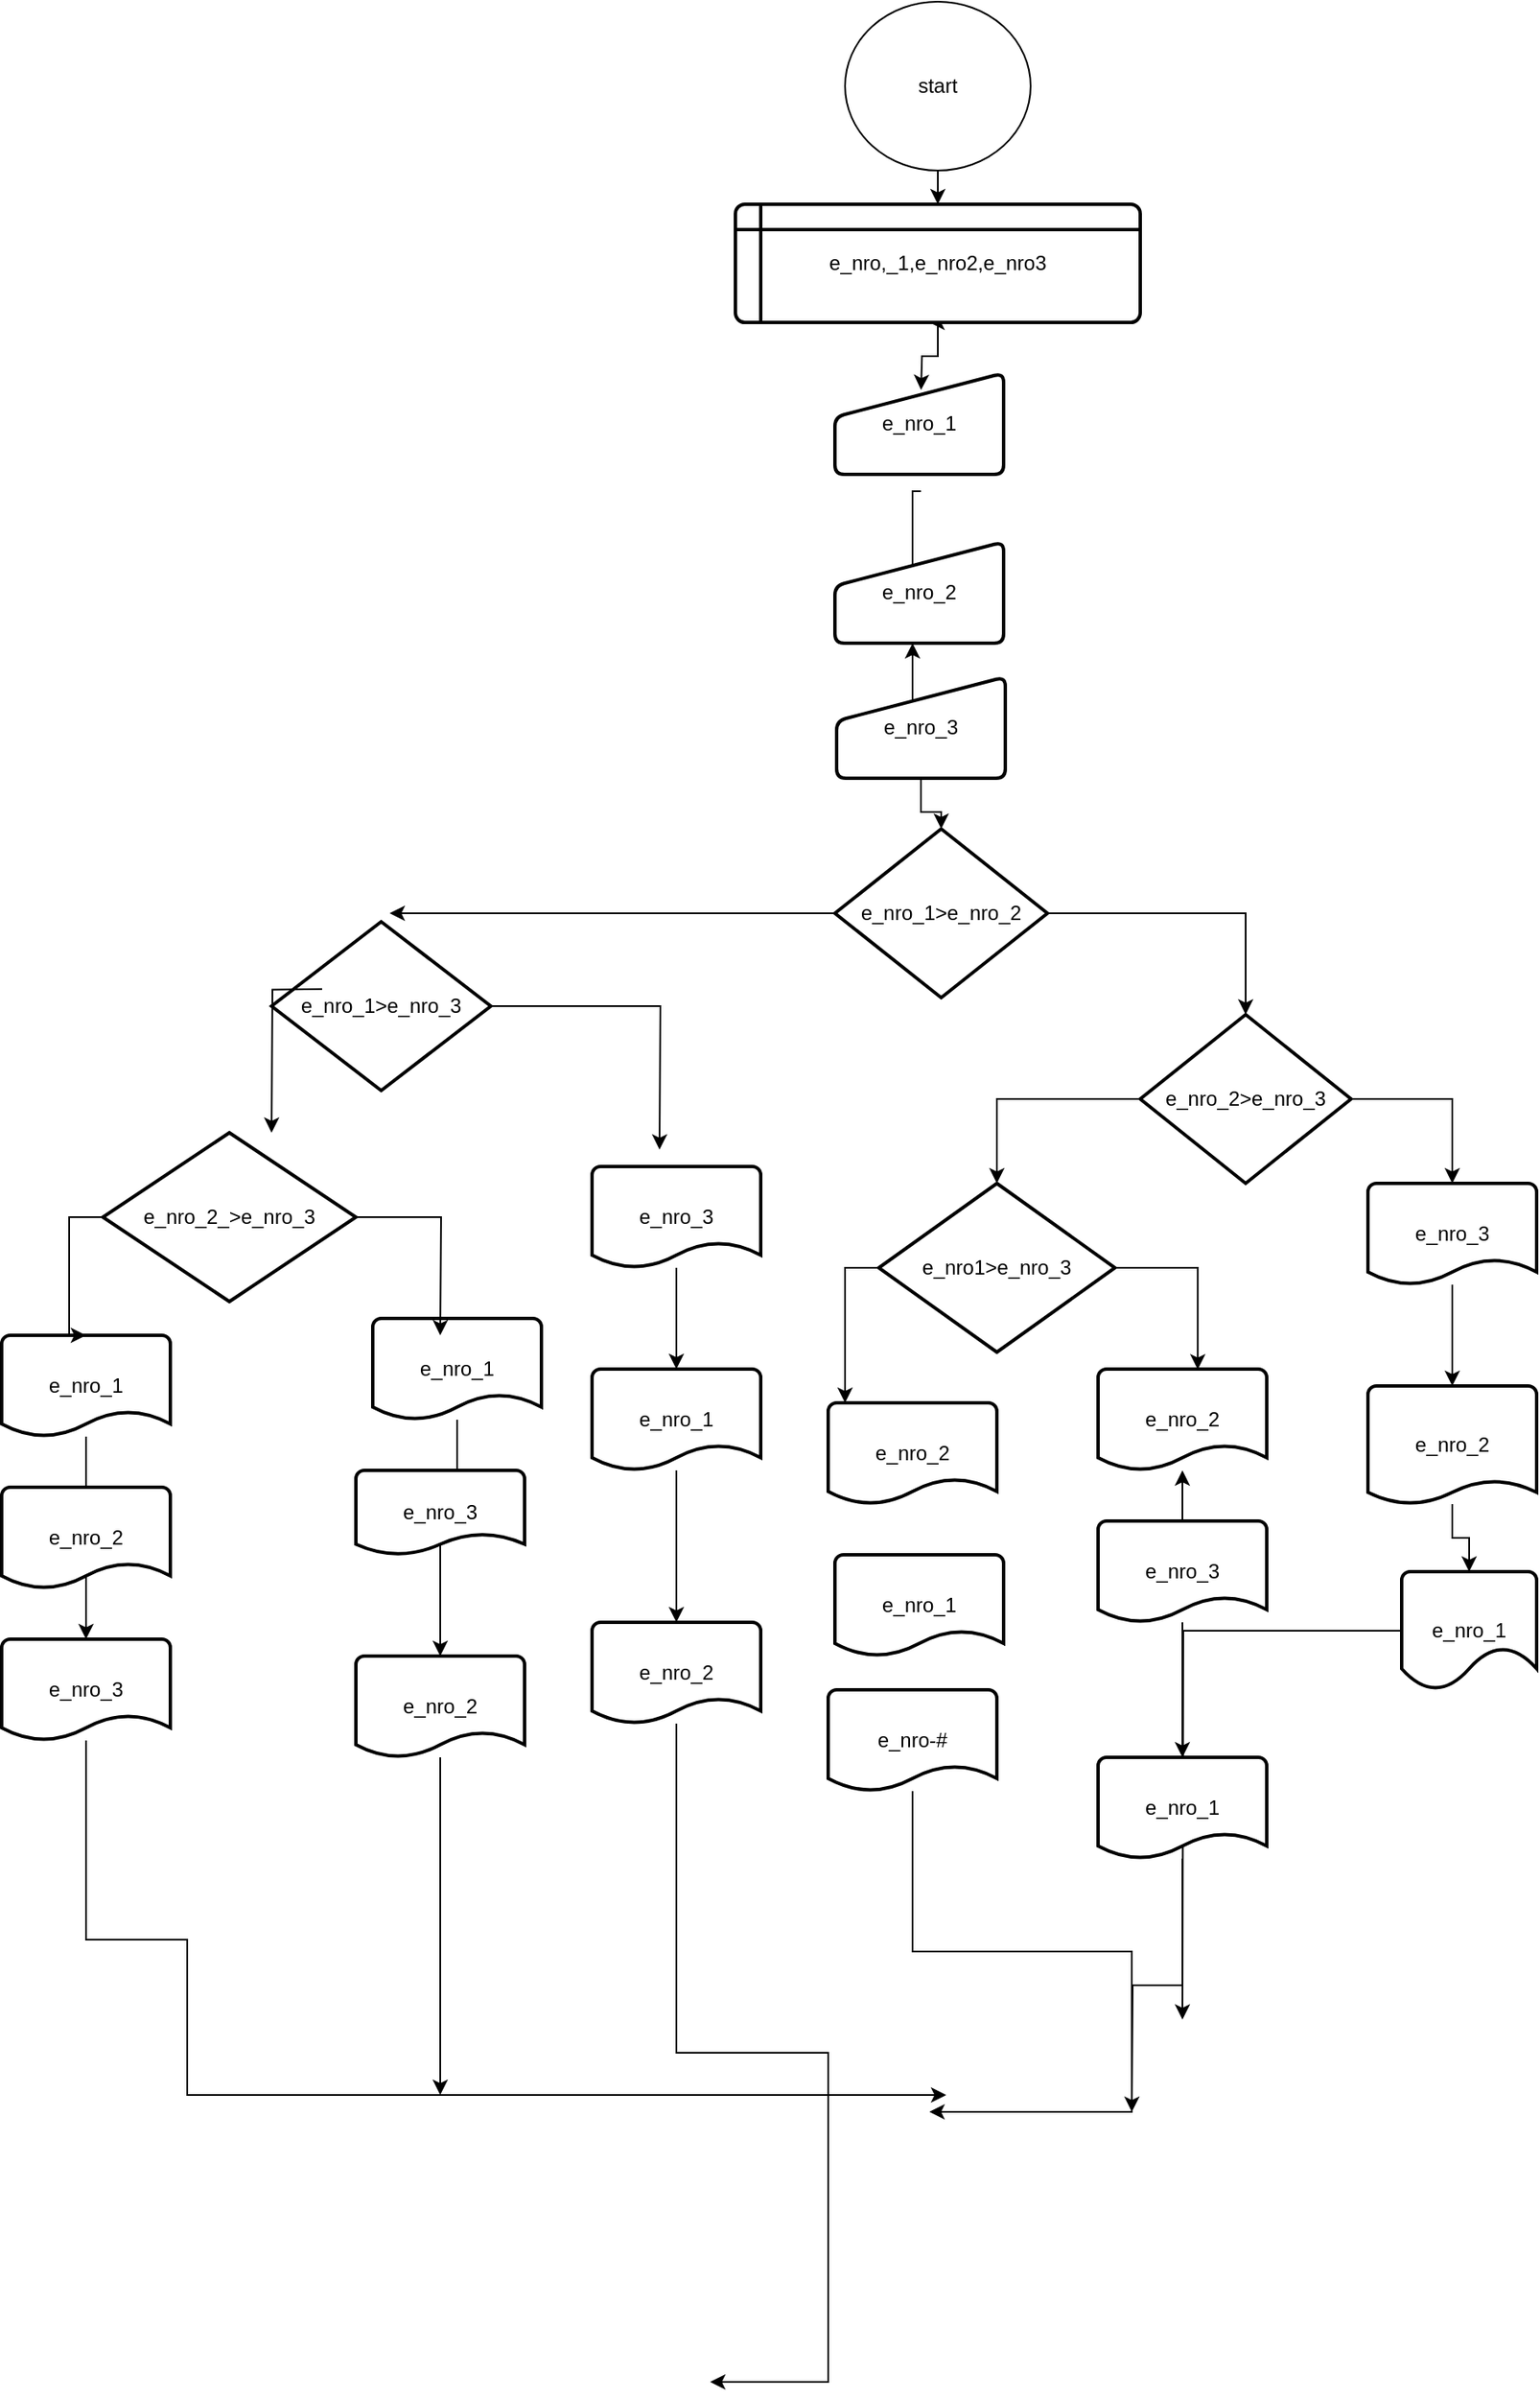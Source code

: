 <mxfile version="14.5.3" type="github" pages="3">
  <diagram id="Go2muyTJUHyg5y_buQUr" name="Page-1">
    <mxGraphModel dx="2267" dy="1769" grid="1" gridSize="10" guides="1" tooltips="1" connect="1" arrows="1" fold="1" page="1" pageScale="1" pageWidth="827" pageHeight="1169" math="0" shadow="0">
      <root>
        <mxCell id="0" />
        <mxCell id="1" parent="0" />
        <mxCell id="XVF2itZyiFvzU18sELvf-66" value="e_nro_1&amp;gt;e_nro_3" style="strokeWidth=2;html=1;shape=mxgraph.flowchart.decision;whiteSpace=wrap;" parent="1" vertex="1">
          <mxGeometry x="30" y="535" width="130" height="100" as="geometry" />
        </mxCell>
        <mxCell id="XVF2itZyiFvzU18sELvf-18" style="edgeStyle=orthogonalEdgeStyle;rounded=0;orthogonalLoop=1;jettySize=auto;html=1;exitX=0.5;exitY=1;exitDx=0;exitDy=0;" parent="1" source="XVF2itZyiFvzU18sELvf-15" edge="1">
          <mxGeometry relative="1" as="geometry">
            <mxPoint x="420" y="180" as="targetPoint" />
          </mxGeometry>
        </mxCell>
        <mxCell id="XVF2itZyiFvzU18sELvf-1" value="start" style="ellipse;whiteSpace=wrap;html=1;" parent="1" vertex="1">
          <mxGeometry x="370" y="-10" width="110" height="100" as="geometry" />
        </mxCell>
        <mxCell id="XVF2itZyiFvzU18sELvf-13" style="edgeStyle=orthogonalEdgeStyle;rounded=0;orthogonalLoop=1;jettySize=auto;html=1;exitX=0.5;exitY=1;exitDx=0;exitDy=0;" parent="1" target="XVF2itZyiFvzU18sELvf-11" edge="1">
          <mxGeometry relative="1" as="geometry">
            <mxPoint x="415" y="280" as="sourcePoint" />
            <Array as="points">
              <mxPoint x="410" y="420" />
              <mxPoint x="410" y="420" />
            </Array>
          </mxGeometry>
        </mxCell>
        <mxCell id="XVF2itZyiFvzU18sELvf-16" style="edgeStyle=orthogonalEdgeStyle;rounded=0;orthogonalLoop=1;jettySize=auto;html=1;exitX=0.5;exitY=1;exitDx=0;exitDy=0;" parent="1" source="XVF2itZyiFvzU18sELvf-9" target="XVF2itZyiFvzU18sELvf-12" edge="1">
          <mxGeometry relative="1" as="geometry" />
        </mxCell>
        <mxCell id="XVF2itZyiFvzU18sELvf-9" value="e_nro_3" style="html=1;strokeWidth=2;shape=manualInput;whiteSpace=wrap;rounded=1;size=26;arcSize=11;" parent="1" vertex="1">
          <mxGeometry x="365" y="390" width="100" height="60" as="geometry" />
        </mxCell>
        <mxCell id="XVF2itZyiFvzU18sELvf-11" value="e_nro_2" style="html=1;strokeWidth=2;shape=manualInput;whiteSpace=wrap;rounded=1;size=26;arcSize=11;" parent="1" vertex="1">
          <mxGeometry x="364" y="310" width="100" height="60" as="geometry" />
        </mxCell>
        <mxCell id="XVF2itZyiFvzU18sELvf-65" style="edgeStyle=orthogonalEdgeStyle;rounded=0;orthogonalLoop=1;jettySize=auto;html=1;entryX=0.5;entryY=0;entryDx=0;entryDy=0;entryPerimeter=0;" parent="1" source="XVF2itZyiFvzU18sELvf-12" target="XVF2itZyiFvzU18sELvf-50" edge="1">
          <mxGeometry relative="1" as="geometry" />
        </mxCell>
        <mxCell id="XVF2itZyiFvzU18sELvf-71" style="edgeStyle=orthogonalEdgeStyle;rounded=0;orthogonalLoop=1;jettySize=auto;html=1;" parent="1" source="XVF2itZyiFvzU18sELvf-12" edge="1">
          <mxGeometry relative="1" as="geometry">
            <mxPoint x="100" y="530" as="targetPoint" />
          </mxGeometry>
        </mxCell>
        <mxCell id="XVF2itZyiFvzU18sELvf-12" value="e_nro_1&amp;gt;e_nro_2" style="strokeWidth=2;html=1;shape=mxgraph.flowchart.decision;whiteSpace=wrap;" parent="1" vertex="1">
          <mxGeometry x="364" y="480" width="126" height="100" as="geometry" />
        </mxCell>
        <mxCell id="XVF2itZyiFvzU18sELvf-23" style="edgeStyle=orthogonalEdgeStyle;rounded=0;orthogonalLoop=1;jettySize=auto;html=1;" parent="1" edge="1">
          <mxGeometry relative="1" as="geometry">
            <mxPoint x="30" y="660" as="targetPoint" />
            <mxPoint x="60" y="574.824" as="sourcePoint" />
          </mxGeometry>
        </mxCell>
        <mxCell id="XVF2itZyiFvzU18sELvf-72" value="" style="edgeStyle=orthogonalEdgeStyle;rounded=0;orthogonalLoop=1;jettySize=auto;html=1;" parent="1" source="XVF2itZyiFvzU18sELvf-25" target="XVF2itZyiFvzU18sELvf-28" edge="1">
          <mxGeometry relative="1" as="geometry" />
        </mxCell>
        <mxCell id="XVF2itZyiFvzU18sELvf-25" value="e_nro_1" style="strokeWidth=2;html=1;shape=mxgraph.flowchart.document2;whiteSpace=wrap;size=0.25;" parent="1" vertex="1">
          <mxGeometry x="-130" y="780" width="100" height="60" as="geometry" />
        </mxCell>
        <mxCell id="XVF2itZyiFvzU18sELvf-58" value="" style="edgeStyle=orthogonalEdgeStyle;rounded=0;orthogonalLoop=1;jettySize=auto;html=1;" parent="1" source="XVF2itZyiFvzU18sELvf-26" target="XVF2itZyiFvzU18sELvf-33" edge="1">
          <mxGeometry relative="1" as="geometry" />
        </mxCell>
        <mxCell id="XVF2itZyiFvzU18sELvf-26" value="e_nro_3" style="strokeWidth=2;html=1;shape=mxgraph.flowchart.document2;whiteSpace=wrap;size=0.25;" parent="1" vertex="1">
          <mxGeometry x="680" y="690" width="100" height="60" as="geometry" />
        </mxCell>
        <mxCell id="XVF2itZyiFvzU18sELvf-27" value="e_nro_2" style="strokeWidth=2;html=1;shape=mxgraph.flowchart.document2;whiteSpace=wrap;size=0.25;" parent="1" vertex="1">
          <mxGeometry x="-130" y="870" width="100" height="60" as="geometry" />
        </mxCell>
        <mxCell id="XVF2itZyiFvzU18sELvf-77" style="edgeStyle=orthogonalEdgeStyle;rounded=0;orthogonalLoop=1;jettySize=auto;html=1;" parent="1" source="XVF2itZyiFvzU18sELvf-28" edge="1">
          <mxGeometry relative="1" as="geometry">
            <mxPoint x="430" y="1230" as="targetPoint" />
            <Array as="points">
              <mxPoint x="-80" y="1138" />
              <mxPoint x="-20" y="1138" />
            </Array>
          </mxGeometry>
        </mxCell>
        <mxCell id="XVF2itZyiFvzU18sELvf-28" value="e_nro_3" style="strokeWidth=2;html=1;shape=mxgraph.flowchart.document2;whiteSpace=wrap;size=0.25;" parent="1" vertex="1">
          <mxGeometry x="-130" y="960" width="100" height="60" as="geometry" />
        </mxCell>
        <mxCell id="XVF2itZyiFvzU18sELvf-68" style="edgeStyle=orthogonalEdgeStyle;rounded=0;orthogonalLoop=1;jettySize=auto;html=1;entryX=0.5;entryY=0;entryDx=0;entryDy=0;entryPerimeter=0;" parent="1" source="XVF2itZyiFvzU18sELvf-30" target="XVF2itZyiFvzU18sELvf-43" edge="1">
          <mxGeometry relative="1" as="geometry" />
        </mxCell>
        <mxCell id="XVF2itZyiFvzU18sELvf-30" value="e_nro_3" style="strokeWidth=2;html=1;shape=mxgraph.flowchart.document2;whiteSpace=wrap;size=0.25;" parent="1" vertex="1">
          <mxGeometry x="220" y="680" width="100" height="60" as="geometry" />
        </mxCell>
        <mxCell id="XVF2itZyiFvzU18sELvf-61" value="" style="edgeStyle=orthogonalEdgeStyle;rounded=0;orthogonalLoop=1;jettySize=auto;html=1;" parent="1" source="XVF2itZyiFvzU18sELvf-31" target="XVF2itZyiFvzU18sELvf-38" edge="1">
          <mxGeometry relative="1" as="geometry" />
        </mxCell>
        <mxCell id="XVF2itZyiFvzU18sELvf-31" value="e_nro_1" style="strokeWidth=2;html=1;shape=mxgraph.flowchart.document2;whiteSpace=wrap;size=0.25;" parent="1" vertex="1">
          <mxGeometry x="90" y="770" width="100" height="60" as="geometry" />
        </mxCell>
        <mxCell id="XVF2itZyiFvzU18sELvf-32" value="e_nro_3" style="strokeWidth=2;html=1;shape=mxgraph.flowchart.document2;whiteSpace=wrap;size=0.25;" parent="1" vertex="1">
          <mxGeometry x="80" y="860" width="100" height="50" as="geometry" />
        </mxCell>
        <mxCell id="XVF2itZyiFvzU18sELvf-73" value="" style="edgeStyle=orthogonalEdgeStyle;rounded=0;orthogonalLoop=1;jettySize=auto;html=1;" parent="1" source="XVF2itZyiFvzU18sELvf-33" target="XVF2itZyiFvzU18sELvf-34" edge="1">
          <mxGeometry relative="1" as="geometry" />
        </mxCell>
        <mxCell id="XVF2itZyiFvzU18sELvf-33" value="e_nro_2" style="strokeWidth=2;html=1;shape=mxgraph.flowchart.document2;whiteSpace=wrap;size=0.199;" parent="1" vertex="1">
          <mxGeometry x="680" y="810" width="100" height="70" as="geometry" />
        </mxCell>
        <mxCell id="mkeS5EE4HzlGK77ecyGI-13" style="edgeStyle=orthogonalEdgeStyle;rounded=0;orthogonalLoop=1;jettySize=auto;html=1;" edge="1" parent="1" source="XVF2itZyiFvzU18sELvf-34">
          <mxGeometry relative="1" as="geometry">
            <mxPoint x="570" y="1185.333" as="targetPoint" />
          </mxGeometry>
        </mxCell>
        <mxCell id="XVF2itZyiFvzU18sELvf-34" value="e_nro_1" style="strokeWidth=2;html=1;shape=mxgraph.flowchart.document2;whiteSpace=wrap;size=0.357;" parent="1" vertex="1">
          <mxGeometry x="700" y="920" width="80" height="70" as="geometry" />
        </mxCell>
        <mxCell id="XVF2itZyiFvzU18sELvf-36" style="edgeStyle=orthogonalEdgeStyle;rounded=0;orthogonalLoop=1;jettySize=auto;html=1;exitX=1;exitY=0.5;exitDx=0;exitDy=0;exitPerimeter=0;" parent="1" source="XVF2itZyiFvzU18sELvf-35" edge="1">
          <mxGeometry relative="1" as="geometry">
            <mxPoint x="130" y="780.0" as="targetPoint" />
          </mxGeometry>
        </mxCell>
        <mxCell id="XVF2itZyiFvzU18sELvf-37" style="edgeStyle=orthogonalEdgeStyle;rounded=0;orthogonalLoop=1;jettySize=auto;html=1;exitX=0;exitY=0.5;exitDx=0;exitDy=0;exitPerimeter=0;" parent="1" source="XVF2itZyiFvzU18sELvf-35" target="XVF2itZyiFvzU18sELvf-25" edge="1">
          <mxGeometry relative="1" as="geometry" />
        </mxCell>
        <mxCell id="XVF2itZyiFvzU18sELvf-35" value="e_nro_2_&amp;gt;e_nro_3" style="strokeWidth=2;html=1;shape=mxgraph.flowchart.decision;whiteSpace=wrap;" parent="1" vertex="1">
          <mxGeometry x="-70" y="660" width="150" height="100" as="geometry" />
        </mxCell>
        <mxCell id="mkeS5EE4HzlGK77ecyGI-7" style="edgeStyle=orthogonalEdgeStyle;rounded=0;orthogonalLoop=1;jettySize=auto;html=1;" edge="1" parent="1" source="XVF2itZyiFvzU18sELvf-38">
          <mxGeometry relative="1" as="geometry">
            <mxPoint x="130" y="1230" as="targetPoint" />
          </mxGeometry>
        </mxCell>
        <mxCell id="XVF2itZyiFvzU18sELvf-38" value="e_nro_2" style="strokeWidth=2;html=1;shape=mxgraph.flowchart.document2;whiteSpace=wrap;size=0.25;" parent="1" vertex="1">
          <mxGeometry x="80" y="970" width="100" height="60" as="geometry" />
        </mxCell>
        <mxCell id="XVF2itZyiFvzU18sELvf-69" value="" style="edgeStyle=orthogonalEdgeStyle;rounded=0;orthogonalLoop=1;jettySize=auto;html=1;" parent="1" source="XVF2itZyiFvzU18sELvf-43" target="XVF2itZyiFvzU18sELvf-44" edge="1">
          <mxGeometry relative="1" as="geometry" />
        </mxCell>
        <mxCell id="XVF2itZyiFvzU18sELvf-43" value="e_nro_1" style="strokeWidth=2;html=1;shape=mxgraph.flowchart.document2;whiteSpace=wrap;size=0.25;" parent="1" vertex="1">
          <mxGeometry x="220" y="800" width="100" height="60" as="geometry" />
        </mxCell>
        <mxCell id="mkeS5EE4HzlGK77ecyGI-6" style="edgeStyle=orthogonalEdgeStyle;rounded=0;orthogonalLoop=1;jettySize=auto;html=1;" edge="1" parent="1" source="XVF2itZyiFvzU18sELvf-44">
          <mxGeometry relative="1" as="geometry">
            <mxPoint x="290" y="1400" as="targetPoint" />
            <Array as="points">
              <mxPoint x="270" y="1205" />
              <mxPoint x="360" y="1205" />
              <mxPoint x="360" y="1400" />
            </Array>
          </mxGeometry>
        </mxCell>
        <mxCell id="XVF2itZyiFvzU18sELvf-44" value="e_nro_2" style="strokeWidth=2;html=1;shape=mxgraph.flowchart.document2;whiteSpace=wrap;size=0.25;" parent="1" vertex="1">
          <mxGeometry x="220" y="950" width="100" height="60" as="geometry" />
        </mxCell>
        <mxCell id="XVF2itZyiFvzU18sELvf-45" value="e_nro_2" style="strokeWidth=2;html=1;shape=mxgraph.flowchart.document2;whiteSpace=wrap;size=0.25;" parent="1" vertex="1">
          <mxGeometry x="520" y="800" width="100" height="60" as="geometry" />
        </mxCell>
        <mxCell id="mkeS5EE4HzlGK77ecyGI-3" value="" style="edgeStyle=orthogonalEdgeStyle;rounded=0;orthogonalLoop=1;jettySize=auto;html=1;" edge="1" parent="1" source="XVF2itZyiFvzU18sELvf-46" target="XVF2itZyiFvzU18sELvf-47">
          <mxGeometry relative="1" as="geometry" />
        </mxCell>
        <mxCell id="mkeS5EE4HzlGK77ecyGI-4" style="edgeStyle=orthogonalEdgeStyle;rounded=0;orthogonalLoop=1;jettySize=auto;html=1;entryX=0.5;entryY=1;entryDx=0;entryDy=0;entryPerimeter=0;" edge="1" parent="1" source="XVF2itZyiFvzU18sELvf-46" target="XVF2itZyiFvzU18sELvf-45">
          <mxGeometry relative="1" as="geometry" />
        </mxCell>
        <mxCell id="XVF2itZyiFvzU18sELvf-46" value="e_nro_3" style="strokeWidth=2;html=1;shape=mxgraph.flowchart.document2;whiteSpace=wrap;size=0.25;" parent="1" vertex="1">
          <mxGeometry x="520" y="890" width="100" height="60" as="geometry" />
        </mxCell>
        <mxCell id="mkeS5EE4HzlGK77ecyGI-12" style="edgeStyle=orthogonalEdgeStyle;rounded=0;orthogonalLoop=1;jettySize=auto;html=1;" edge="1" parent="1" source="XVF2itZyiFvzU18sELvf-47">
          <mxGeometry relative="1" as="geometry">
            <mxPoint x="540" y="1240" as="targetPoint" />
          </mxGeometry>
        </mxCell>
        <mxCell id="XVF2itZyiFvzU18sELvf-47" value="e_nro_1" style="strokeWidth=2;html=1;shape=mxgraph.flowchart.document2;whiteSpace=wrap;size=0.25;" parent="1" vertex="1">
          <mxGeometry x="520" y="1030" width="100" height="60" as="geometry" />
        </mxCell>
        <mxCell id="XVF2itZyiFvzU18sELvf-53" style="edgeStyle=orthogonalEdgeStyle;rounded=0;orthogonalLoop=1;jettySize=auto;html=1;exitX=1;exitY=0.5;exitDx=0;exitDy=0;exitPerimeter=0;entryX=0.591;entryY=0.004;entryDx=0;entryDy=0;entryPerimeter=0;" parent="1" source="XVF2itZyiFvzU18sELvf-48" target="XVF2itZyiFvzU18sELvf-45" edge="1">
          <mxGeometry relative="1" as="geometry" />
        </mxCell>
        <mxCell id="XVF2itZyiFvzU18sELvf-75" style="edgeStyle=orthogonalEdgeStyle;rounded=0;orthogonalLoop=1;jettySize=auto;html=1;" parent="1" source="XVF2itZyiFvzU18sELvf-48" edge="1">
          <mxGeometry relative="1" as="geometry">
            <mxPoint x="370" y="820.0" as="targetPoint" />
          </mxGeometry>
        </mxCell>
        <mxCell id="XVF2itZyiFvzU18sELvf-48" value="e_nro1&amp;gt;e_nro_3" style="strokeWidth=2;html=1;shape=mxgraph.flowchart.decision;whiteSpace=wrap;" parent="1" vertex="1">
          <mxGeometry x="390" y="690" width="140" height="100" as="geometry" />
        </mxCell>
        <mxCell id="XVF2itZyiFvzU18sELvf-63" value="" style="edgeStyle=orthogonalEdgeStyle;rounded=0;orthogonalLoop=1;jettySize=auto;html=1;" parent="1" source="XVF2itZyiFvzU18sELvf-15" edge="1">
          <mxGeometry relative="1" as="geometry">
            <mxPoint x="415.059" y="220" as="targetPoint" />
          </mxGeometry>
        </mxCell>
        <mxCell id="XVF2itZyiFvzU18sELvf-15" value="e_nro,_1,e_nro2,e_nro3" style="shape=internalStorage;whiteSpace=wrap;html=1;dx=15;dy=15;rounded=1;arcSize=8;strokeWidth=2;" parent="1" vertex="1">
          <mxGeometry x="305" y="110" width="240" height="70" as="geometry" />
        </mxCell>
        <mxCell id="XVF2itZyiFvzU18sELvf-49" style="edgeStyle=orthogonalEdgeStyle;rounded=0;orthogonalLoop=1;jettySize=auto;html=1;exitX=0.5;exitY=1;exitDx=0;exitDy=0;" parent="1" source="XVF2itZyiFvzU18sELvf-1" target="XVF2itZyiFvzU18sELvf-15" edge="1">
          <mxGeometry relative="1" as="geometry">
            <mxPoint x="420" y="180" as="targetPoint" />
            <mxPoint x="425" y="90" as="sourcePoint" />
          </mxGeometry>
        </mxCell>
        <mxCell id="XVF2itZyiFvzU18sELvf-51" style="edgeStyle=orthogonalEdgeStyle;rounded=0;orthogonalLoop=1;jettySize=auto;html=1;entryX=0.5;entryY=0;entryDx=0;entryDy=0;entryPerimeter=0;" parent="1" source="XVF2itZyiFvzU18sELvf-50" target="XVF2itZyiFvzU18sELvf-48" edge="1">
          <mxGeometry relative="1" as="geometry" />
        </mxCell>
        <mxCell id="XVF2itZyiFvzU18sELvf-52" style="edgeStyle=orthogonalEdgeStyle;rounded=0;orthogonalLoop=1;jettySize=auto;html=1;entryX=0.5;entryY=0;entryDx=0;entryDy=0;entryPerimeter=0;" parent="1" source="XVF2itZyiFvzU18sELvf-50" target="XVF2itZyiFvzU18sELvf-26" edge="1">
          <mxGeometry relative="1" as="geometry" />
        </mxCell>
        <mxCell id="XVF2itZyiFvzU18sELvf-50" value="e_nro_2&amp;gt;e_nro_3" style="strokeWidth=2;html=1;shape=mxgraph.flowchart.decision;whiteSpace=wrap;" parent="1" vertex="1">
          <mxGeometry x="545" y="590" width="125" height="100" as="geometry" />
        </mxCell>
        <mxCell id="XVF2itZyiFvzU18sELvf-55" value="e_nro_2" style="strokeWidth=2;html=1;shape=mxgraph.flowchart.document2;whiteSpace=wrap;size=0.25;" parent="1" vertex="1">
          <mxGeometry x="360" y="820" width="100" height="60" as="geometry" />
        </mxCell>
        <mxCell id="XVF2itZyiFvzU18sELvf-56" value="e_nro_1" style="strokeWidth=2;html=1;shape=mxgraph.flowchart.document2;whiteSpace=wrap;size=0.25;" parent="1" vertex="1">
          <mxGeometry x="364" y="910" width="100" height="60" as="geometry" />
        </mxCell>
        <mxCell id="mkeS5EE4HzlGK77ecyGI-11" style="edgeStyle=orthogonalEdgeStyle;rounded=0;orthogonalLoop=1;jettySize=auto;html=1;" edge="1" parent="1" source="XVF2itZyiFvzU18sELvf-57">
          <mxGeometry relative="1" as="geometry">
            <mxPoint x="420" y="1240" as="targetPoint" />
            <Array as="points">
              <mxPoint x="410" y="1145" />
              <mxPoint x="540" y="1145" />
              <mxPoint x="540" y="1240" />
            </Array>
          </mxGeometry>
        </mxCell>
        <mxCell id="XVF2itZyiFvzU18sELvf-57" value="e_nro-#" style="strokeWidth=2;html=1;shape=mxgraph.flowchart.document2;whiteSpace=wrap;size=0.25;" parent="1" vertex="1">
          <mxGeometry x="360" y="990" width="100" height="60" as="geometry" />
        </mxCell>
        <mxCell id="XVF2itZyiFvzU18sELvf-64" value="e_nro_1" style="html=1;strokeWidth=2;shape=manualInput;whiteSpace=wrap;rounded=1;size=26;arcSize=11;" parent="1" vertex="1">
          <mxGeometry x="364" y="210" width="100" height="60" as="geometry" />
        </mxCell>
        <mxCell id="XVF2itZyiFvzU18sELvf-67" style="edgeStyle=orthogonalEdgeStyle;rounded=0;orthogonalLoop=1;jettySize=auto;html=1;exitX=1;exitY=0.5;exitDx=0;exitDy=0;exitPerimeter=0;" parent="1" source="XVF2itZyiFvzU18sELvf-66" edge="1">
          <mxGeometry relative="1" as="geometry">
            <mxPoint x="260" y="670" as="targetPoint" />
          </mxGeometry>
        </mxCell>
      </root>
    </mxGraphModel>
  </diagram>
  <diagram id="Az9ncNljgvuNf1Kjb4nX" name="Page-2">
    <mxGraphModel dx="868" dy="450" grid="1" gridSize="10" guides="1" tooltips="1" connect="1" arrows="1" fold="1" page="1" pageScale="1" pageWidth="827" pageHeight="1169" math="0" shadow="0">
      <root>
        <mxCell id="nNZl9pD_vpSA_4y78SpO-0" />
        <mxCell id="nNZl9pD_vpSA_4y78SpO-1" parent="nNZl9pD_vpSA_4y78SpO-0" />
      </root>
    </mxGraphModel>
  </diagram>
  <diagram id="DXISMzOtIT4EOwQWJjY9" name="Page-3">
    <mxGraphModel dx="1080" dy="450" grid="1" gridSize="10" guides="1" tooltips="1" connect="1" arrows="1" fold="1" page="1" pageScale="1" pageWidth="827" pageHeight="1169" math="0" shadow="0">
      <root>
        <mxCell id="z1TweMniSm3YzXBvuRPx-0" />
        <mxCell id="z1TweMniSm3YzXBvuRPx-1" parent="z1TweMniSm3YzXBvuRPx-0" />
      </root>
    </mxGraphModel>
  </diagram>
</mxfile>
